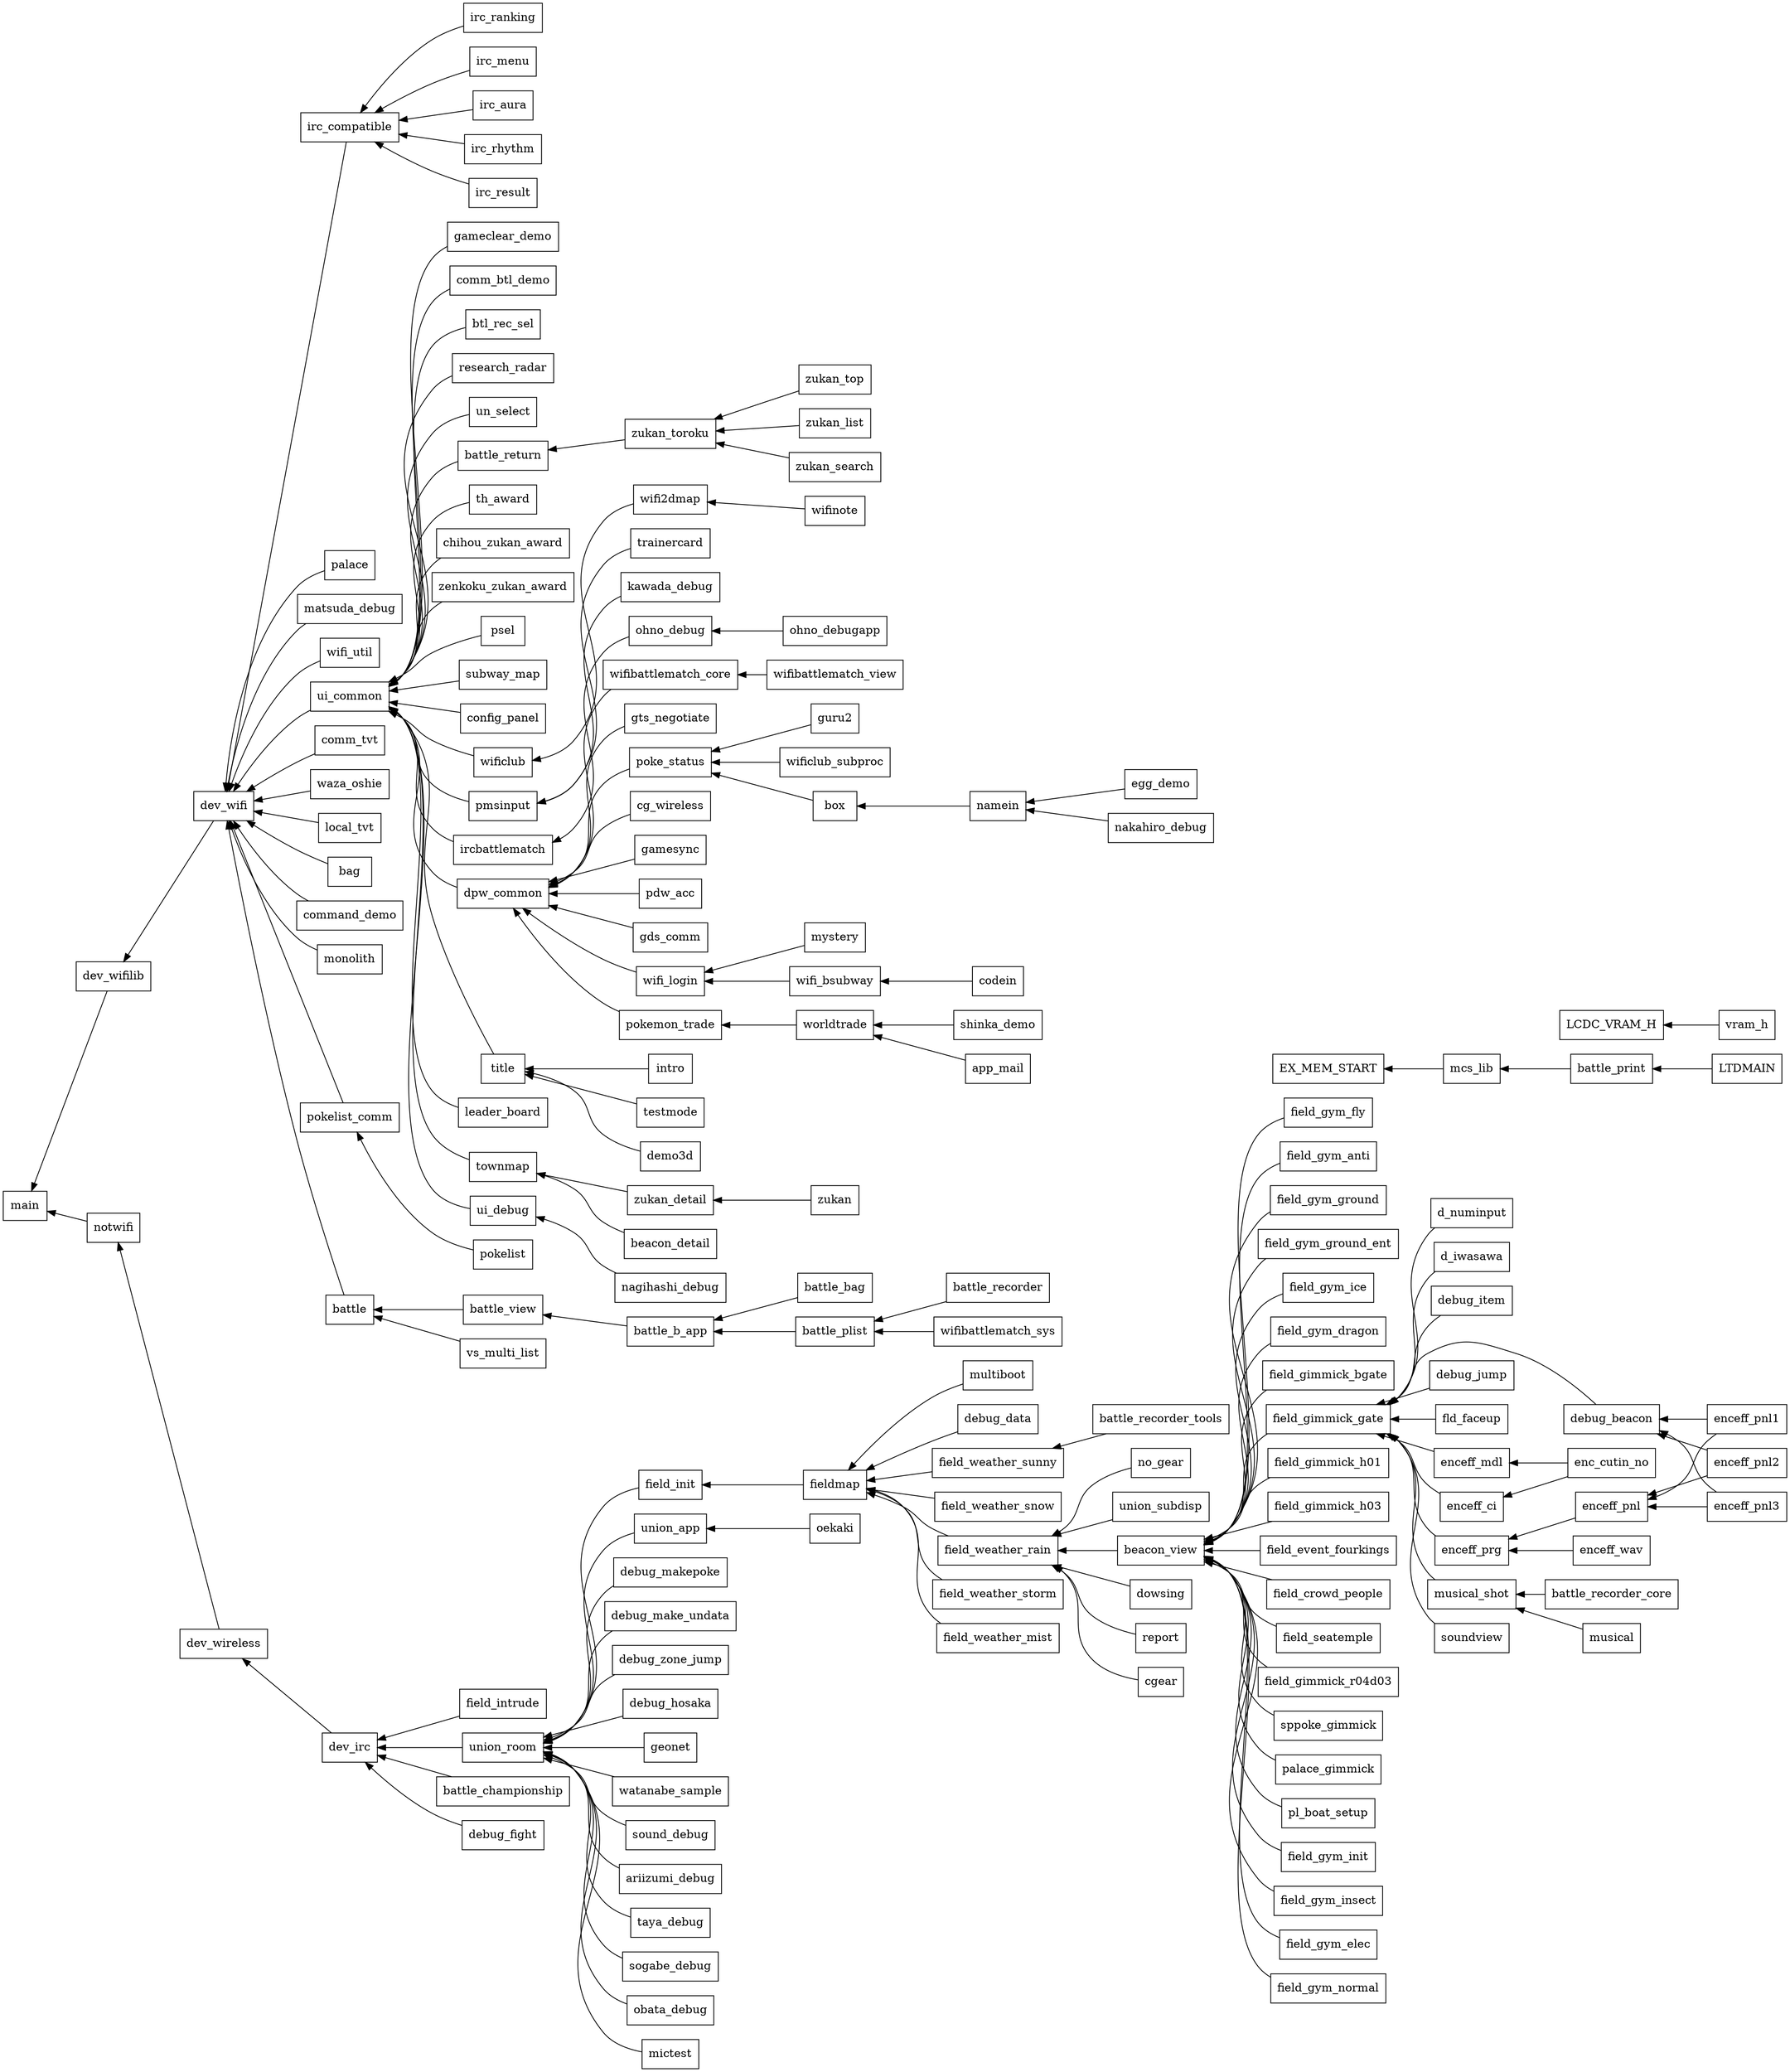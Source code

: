 
digraph G {
	graph [rankdir = RL];
	node [shape = box];
	dev_wifilib->main;
	notwifi->main;
	dev_wifi->dev_wifilib;
	dev_wireless->notwifi;
	dev_irc->dev_wireless;
	field_intrude->dev_irc;
	union_room->dev_irc;
	battle_championship->dev_irc;
	debug_fight->dev_irc;
	watanabe_sample->union_room;
	sound_debug->union_room;
	ariizumi_debug->union_room;
	taya_debug->union_room;
	sogabe_debug->union_room;
	obata_debug->union_room;
	mictest->union_room;
	field_init->union_room;
	union_app->union_room;
	debug_makepoke->union_room;
	debug_make_undata->union_room;
	debug_zone_jump->union_room;
	debug_hosaka->union_room;
	geonet->union_room;
	fieldmap->field_init;
	oekaki->union_app;
	field_weather_rain->fieldmap;
	field_weather_storm->fieldmap;
	field_weather_mist->fieldmap;
	multiboot->fieldmap;
	debug_data->fieldmap;
	field_weather_sunny->fieldmap;
	field_weather_snow->fieldmap;
	wifi_util->dev_wifi;
	ui_common->dev_wifi;
	comm_tvt->dev_wifi;
	waza_oshie->dev_wifi;
	local_tvt->dev_wifi;
	bag->dev_wifi;
	command_demo->dev_wifi;
	monolith->dev_wifi;
	pokelist_comm->dev_wifi;
	battle->dev_wifi;
	irc_compatible->dev_wifi;
	palace->dev_wifi;
	matsuda_debug->dev_wifi;
	config_panel->ui_common;
	wificlub->ui_common;
	pmsinput->ui_common;
	ircbattlematch->ui_common;
	dpw_common->ui_common;
	title->ui_common;
	leader_board->ui_common;
	townmap->ui_common;
	ui_debug->ui_common;
	gameclear_demo->ui_common;
	comm_btl_demo->ui_common;
	btl_rec_sel->ui_common;
	research_radar->ui_common;
	un_select->ui_common;
	battle_return->ui_common;
	th_award->ui_common;
	chihou_zukan_award->ui_common;
	zenkoku_zukan_award->ui_common;
	psel->ui_common;
	subway_map->ui_common;
	pokelist->pokelist_comm;
	vs_multi_list->battle;
	battle_view->battle;
	irc_menu->irc_compatible;
	irc_aura->irc_compatible;
	irc_rhythm->irc_compatible;
	irc_result->irc_compatible;
	irc_ranking->irc_compatible;
	wifi2dmap->wificlub;
	trainercard->pmsinput;
	kawada_debug->pmsinput;
	ohno_debug->ircbattlematch;
	cg_wireless->dpw_common;
	gamesync->dpw_common;
	pdw_acc->dpw_common;
	gds_comm->dpw_common;
	wifi_login->dpw_common;
	pokemon_trade->dpw_common;
	wifibattlematch_core->dpw_common;
	gts_negotiate->dpw_common;
	poke_status->dpw_common;
	intro->title;
	testmode->title;
	demo3d->title;
	zukan_detail->townmap;
	beacon_detail->townmap;
	nagihashi_debug->ui_debug;
	zukan_toroku->battle_return;
	zukan_search->zukan_toroku;
	zukan_top->zukan_toroku;
	zukan_list->zukan_toroku;
	ohno_debugapp->ohno_debug;
	zukan->zukan_detail;
	wifinote->wifi2dmap;
	wifi_bsubway->wifi_login;
	mystery->wifi_login;
	worldtrade->pokemon_trade;
	wifibattlematch_view->wifibattlematch_core;
	guru2->poke_status;
	wificlub_subproc->poke_status;
	box->poke_status;
	codein->wifi_bsubway;
	namein->box;
	beacon_view->field_weather_rain;
	dowsing->field_weather_rain;
	report->field_weather_rain;
	cgear->field_weather_rain;
	no_gear->field_weather_rain;
	union_subdisp->field_weather_rain;
	battle_recorder_tools->field_weather_sunny;
	field_gym_fly->beacon_view;
	field_gym_anti->beacon_view;
	field_gym_ground->beacon_view;
	field_gym_ground_ent->beacon_view;
	field_gym_ice->beacon_view;
	field_gym_dragon->beacon_view;
	field_gimmick_bgate->beacon_view;
	field_gimmick_gate->beacon_view;
	field_gimmick_h01->beacon_view;
	field_gimmick_h03->beacon_view;
	field_event_fourkings->beacon_view;
	field_crowd_people->beacon_view;
	field_seatemple->beacon_view;
	field_gimmick_r04d03->beacon_view;
	sppoke_gimmick->beacon_view;
	palace_gimmick->beacon_view;
	pl_boat_setup->beacon_view;
	field_gym_init->beacon_view;
	field_gym_insect->beacon_view;
	field_gym_elec->beacon_view;
	field_gym_normal->beacon_view;
	shinka_demo->worldtrade;
	app_mail->worldtrade;
	d_numinput->field_gimmick_gate;
	d_iwasawa->field_gimmick_gate;
	debug_item->field_gimmick_gate;
	debug_beacon->field_gimmick_gate;
	debug_jump->field_gimmick_gate;
	fld_faceup->field_gimmick_gate;
	enceff_ci->field_gimmick_gate;
	enceff_prg->field_gimmick_gate;
	enceff_mdl->field_gimmick_gate;
	musical_shot->field_gimmick_gate;
	soundview->field_gimmick_gate;
	enceff_pnl1->debug_beacon;
	enceff_pnl2->debug_beacon;
	enceff_pnl3->debug_beacon;
	enc_cutin_no->enceff_ci;
	enceff_pnl->enceff_prg;
	enceff_wav->enceff_prg;
	enc_cutin_no->enceff_mdl;
	battle_recorder_core->musical_shot;
	musical->musical_shot;
	enceff_pnl1->enceff_pnl;
	enceff_pnl2->enceff_pnl;
	enceff_pnl3->enceff_pnl;
	battle_b_app->battle_view;
	nakahiro_debug->namein;
	egg_demo->namein;
	battle_plist->battle_b_app;
	battle_bag->battle_b_app;
	wifibattlematch_sys->battle_plist;
	battle_recorder->battle_plist;
	mcs_lib->EX_MEM_START;
	battle_print->mcs_lib;
	LTDMAIN->battle_print;
	vram_h->LCDC_VRAM_H;
}
